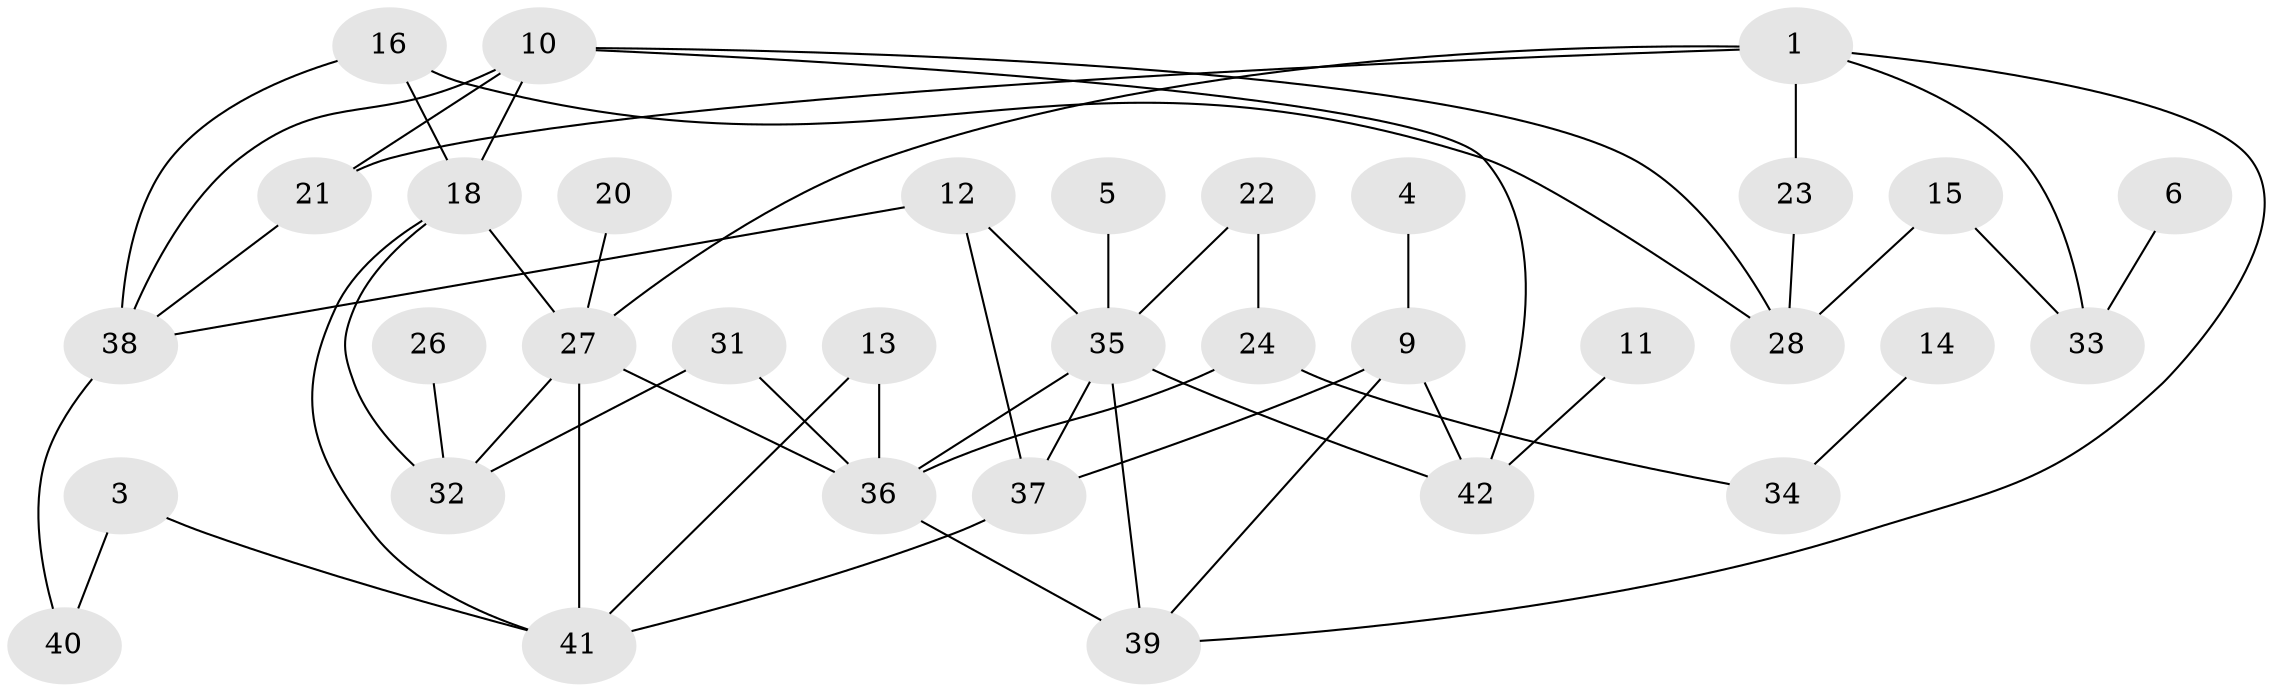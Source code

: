 // original degree distribution, {3: 0.25, 1: 0.17857142857142858, 4: 0.11904761904761904, 5: 0.03571428571428571, 2: 0.2976190476190476, 0: 0.08333333333333333, 6: 0.023809523809523808, 7: 0.011904761904761904}
// Generated by graph-tools (version 1.1) at 2025/00/03/09/25 03:00:50]
// undirected, 34 vertices, 53 edges
graph export_dot {
graph [start="1"]
  node [color=gray90,style=filled];
  1;
  3;
  4;
  5;
  6;
  9;
  10;
  11;
  12;
  13;
  14;
  15;
  16;
  18;
  20;
  21;
  22;
  23;
  24;
  26;
  27;
  28;
  31;
  32;
  33;
  34;
  35;
  36;
  37;
  38;
  39;
  40;
  41;
  42;
  1 -- 21 [weight=1.0];
  1 -- 23 [weight=1.0];
  1 -- 27 [weight=1.0];
  1 -- 33 [weight=1.0];
  1 -- 39 [weight=1.0];
  3 -- 40 [weight=1.0];
  3 -- 41 [weight=1.0];
  4 -- 9 [weight=1.0];
  5 -- 35 [weight=1.0];
  6 -- 33 [weight=1.0];
  9 -- 37 [weight=1.0];
  9 -- 39 [weight=1.0];
  9 -- 42 [weight=1.0];
  10 -- 18 [weight=1.0];
  10 -- 21 [weight=1.0];
  10 -- 28 [weight=1.0];
  10 -- 38 [weight=1.0];
  10 -- 42 [weight=1.0];
  11 -- 42 [weight=1.0];
  12 -- 35 [weight=1.0];
  12 -- 37 [weight=1.0];
  12 -- 38 [weight=1.0];
  13 -- 36 [weight=1.0];
  13 -- 41 [weight=1.0];
  14 -- 34 [weight=1.0];
  15 -- 28 [weight=2.0];
  15 -- 33 [weight=2.0];
  16 -- 18 [weight=1.0];
  16 -- 28 [weight=1.0];
  16 -- 38 [weight=1.0];
  18 -- 27 [weight=1.0];
  18 -- 32 [weight=1.0];
  18 -- 41 [weight=1.0];
  20 -- 27 [weight=1.0];
  21 -- 38 [weight=1.0];
  22 -- 24 [weight=1.0];
  22 -- 35 [weight=1.0];
  23 -- 28 [weight=1.0];
  24 -- 34 [weight=1.0];
  24 -- 36 [weight=1.0];
  26 -- 32 [weight=1.0];
  27 -- 32 [weight=1.0];
  27 -- 36 [weight=1.0];
  27 -- 41 [weight=1.0];
  31 -- 32 [weight=1.0];
  31 -- 36 [weight=1.0];
  35 -- 36 [weight=1.0];
  35 -- 37 [weight=1.0];
  35 -- 39 [weight=2.0];
  35 -- 42 [weight=1.0];
  36 -- 39 [weight=1.0];
  37 -- 41 [weight=1.0];
  38 -- 40 [weight=1.0];
}
